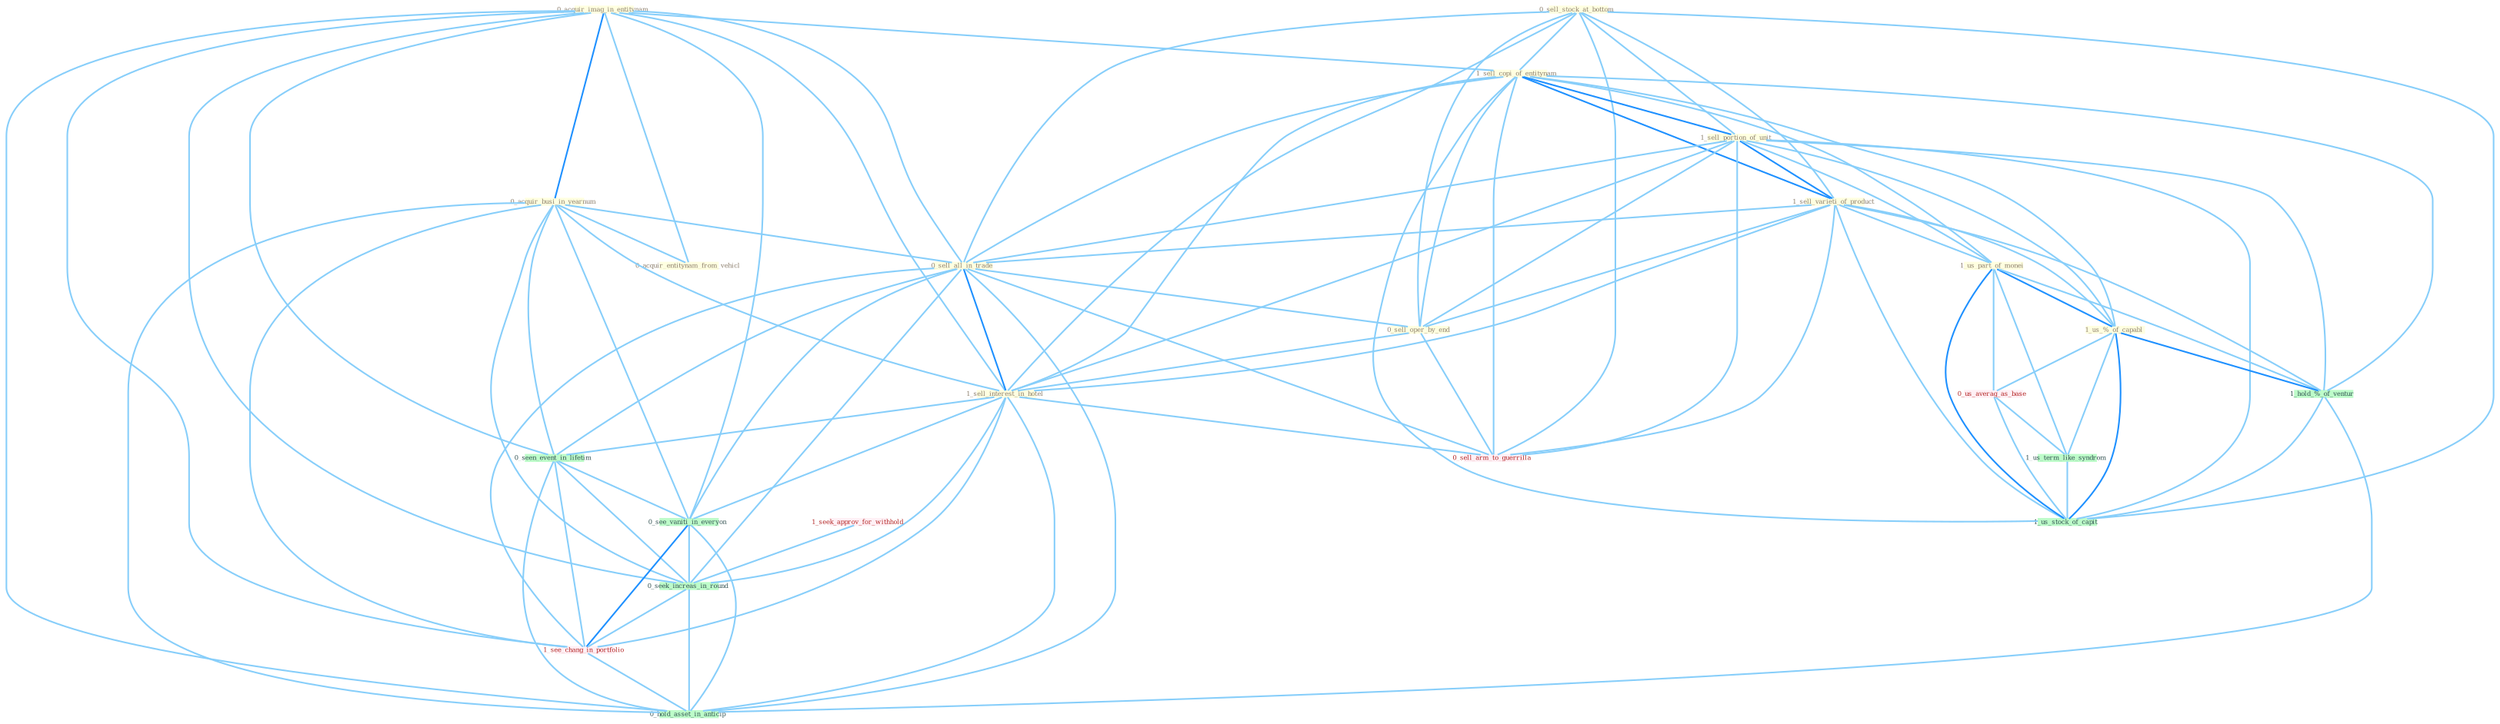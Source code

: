 Graph G{ 
    node
    [shape=polygon,style=filled,width=.5,height=.06,color="#BDFCC9",fixedsize=true,fontsize=4,
    fontcolor="#2f4f4f"];
    {node
    [color="#ffffe0", fontcolor="#8b7d6b"] "0_acquir_imag_in_entitynam " "0_sell_stock_at_bottom " "0_acquir_busi_in_yearnum " "1_sell_copi_of_entitynam " "1_sell_portion_of_unit " "1_sell_varieti_of_product " "0_sell_all_in_trade " "0_sell_oper_by_end " "1_us_part_of_monei " "0_acquir_entitynam_from_vehicl " "1_sell_interest_in_hotel " "1_us_%_of_capabl "}
{node [color="#fff0f5", fontcolor="#b22222"] "0_us_averag_as_base " "1_seek_approv_for_withhold " "0_sell_arm_to_guerrilla " "1_see_chang_in_portfolio "}
edge [color="#B0E2FF"];

	"0_acquir_imag_in_entitynam " -- "0_acquir_busi_in_yearnum " [w="2", color="#1e90ff" , len=0.8];
	"0_acquir_imag_in_entitynam " -- "1_sell_copi_of_entitynam " [w="1", color="#87cefa" ];
	"0_acquir_imag_in_entitynam " -- "0_sell_all_in_trade " [w="1", color="#87cefa" ];
	"0_acquir_imag_in_entitynam " -- "0_acquir_entitynam_from_vehicl " [w="1", color="#87cefa" ];
	"0_acquir_imag_in_entitynam " -- "1_sell_interest_in_hotel " [w="1", color="#87cefa" ];
	"0_acquir_imag_in_entitynam " -- "0_seen_event_in_lifetim " [w="1", color="#87cefa" ];
	"0_acquir_imag_in_entitynam " -- "0_see_vaniti_in_everyon " [w="1", color="#87cefa" ];
	"0_acquir_imag_in_entitynam " -- "0_seek_increas_in_round " [w="1", color="#87cefa" ];
	"0_acquir_imag_in_entitynam " -- "1_see_chang_in_portfolio " [w="1", color="#87cefa" ];
	"0_acquir_imag_in_entitynam " -- "0_hold_asset_in_anticip " [w="1", color="#87cefa" ];
	"0_sell_stock_at_bottom " -- "1_sell_copi_of_entitynam " [w="1", color="#87cefa" ];
	"0_sell_stock_at_bottom " -- "1_sell_portion_of_unit " [w="1", color="#87cefa" ];
	"0_sell_stock_at_bottom " -- "1_sell_varieti_of_product " [w="1", color="#87cefa" ];
	"0_sell_stock_at_bottom " -- "0_sell_all_in_trade " [w="1", color="#87cefa" ];
	"0_sell_stock_at_bottom " -- "0_sell_oper_by_end " [w="1", color="#87cefa" ];
	"0_sell_stock_at_bottom " -- "1_sell_interest_in_hotel " [w="1", color="#87cefa" ];
	"0_sell_stock_at_bottom " -- "0_sell_arm_to_guerrilla " [w="1", color="#87cefa" ];
	"0_sell_stock_at_bottom " -- "1_us_stock_of_capit " [w="1", color="#87cefa" ];
	"0_acquir_busi_in_yearnum " -- "0_sell_all_in_trade " [w="1", color="#87cefa" ];
	"0_acquir_busi_in_yearnum " -- "0_acquir_entitynam_from_vehicl " [w="1", color="#87cefa" ];
	"0_acquir_busi_in_yearnum " -- "1_sell_interest_in_hotel " [w="1", color="#87cefa" ];
	"0_acquir_busi_in_yearnum " -- "0_seen_event_in_lifetim " [w="1", color="#87cefa" ];
	"0_acquir_busi_in_yearnum " -- "0_see_vaniti_in_everyon " [w="1", color="#87cefa" ];
	"0_acquir_busi_in_yearnum " -- "0_seek_increas_in_round " [w="1", color="#87cefa" ];
	"0_acquir_busi_in_yearnum " -- "1_see_chang_in_portfolio " [w="1", color="#87cefa" ];
	"0_acquir_busi_in_yearnum " -- "0_hold_asset_in_anticip " [w="1", color="#87cefa" ];
	"1_sell_copi_of_entitynam " -- "1_sell_portion_of_unit " [w="2", color="#1e90ff" , len=0.8];
	"1_sell_copi_of_entitynam " -- "1_sell_varieti_of_product " [w="2", color="#1e90ff" , len=0.8];
	"1_sell_copi_of_entitynam " -- "0_sell_all_in_trade " [w="1", color="#87cefa" ];
	"1_sell_copi_of_entitynam " -- "0_sell_oper_by_end " [w="1", color="#87cefa" ];
	"1_sell_copi_of_entitynam " -- "1_us_part_of_monei " [w="1", color="#87cefa" ];
	"1_sell_copi_of_entitynam " -- "1_sell_interest_in_hotel " [w="1", color="#87cefa" ];
	"1_sell_copi_of_entitynam " -- "1_us_%_of_capabl " [w="1", color="#87cefa" ];
	"1_sell_copi_of_entitynam " -- "1_hold_%_of_ventur " [w="1", color="#87cefa" ];
	"1_sell_copi_of_entitynam " -- "0_sell_arm_to_guerrilla " [w="1", color="#87cefa" ];
	"1_sell_copi_of_entitynam " -- "1_us_stock_of_capit " [w="1", color="#87cefa" ];
	"1_sell_portion_of_unit " -- "1_sell_varieti_of_product " [w="2", color="#1e90ff" , len=0.8];
	"1_sell_portion_of_unit " -- "0_sell_all_in_trade " [w="1", color="#87cefa" ];
	"1_sell_portion_of_unit " -- "0_sell_oper_by_end " [w="1", color="#87cefa" ];
	"1_sell_portion_of_unit " -- "1_us_part_of_monei " [w="1", color="#87cefa" ];
	"1_sell_portion_of_unit " -- "1_sell_interest_in_hotel " [w="1", color="#87cefa" ];
	"1_sell_portion_of_unit " -- "1_us_%_of_capabl " [w="1", color="#87cefa" ];
	"1_sell_portion_of_unit " -- "1_hold_%_of_ventur " [w="1", color="#87cefa" ];
	"1_sell_portion_of_unit " -- "0_sell_arm_to_guerrilla " [w="1", color="#87cefa" ];
	"1_sell_portion_of_unit " -- "1_us_stock_of_capit " [w="1", color="#87cefa" ];
	"1_sell_varieti_of_product " -- "0_sell_all_in_trade " [w="1", color="#87cefa" ];
	"1_sell_varieti_of_product " -- "0_sell_oper_by_end " [w="1", color="#87cefa" ];
	"1_sell_varieti_of_product " -- "1_us_part_of_monei " [w="1", color="#87cefa" ];
	"1_sell_varieti_of_product " -- "1_sell_interest_in_hotel " [w="1", color="#87cefa" ];
	"1_sell_varieti_of_product " -- "1_us_%_of_capabl " [w="1", color="#87cefa" ];
	"1_sell_varieti_of_product " -- "1_hold_%_of_ventur " [w="1", color="#87cefa" ];
	"1_sell_varieti_of_product " -- "0_sell_arm_to_guerrilla " [w="1", color="#87cefa" ];
	"1_sell_varieti_of_product " -- "1_us_stock_of_capit " [w="1", color="#87cefa" ];
	"0_sell_all_in_trade " -- "0_sell_oper_by_end " [w="1", color="#87cefa" ];
	"0_sell_all_in_trade " -- "1_sell_interest_in_hotel " [w="2", color="#1e90ff" , len=0.8];
	"0_sell_all_in_trade " -- "0_seen_event_in_lifetim " [w="1", color="#87cefa" ];
	"0_sell_all_in_trade " -- "0_see_vaniti_in_everyon " [w="1", color="#87cefa" ];
	"0_sell_all_in_trade " -- "0_sell_arm_to_guerrilla " [w="1", color="#87cefa" ];
	"0_sell_all_in_trade " -- "0_seek_increas_in_round " [w="1", color="#87cefa" ];
	"0_sell_all_in_trade " -- "1_see_chang_in_portfolio " [w="1", color="#87cefa" ];
	"0_sell_all_in_trade " -- "0_hold_asset_in_anticip " [w="1", color="#87cefa" ];
	"0_sell_oper_by_end " -- "1_sell_interest_in_hotel " [w="1", color="#87cefa" ];
	"0_sell_oper_by_end " -- "0_sell_arm_to_guerrilla " [w="1", color="#87cefa" ];
	"1_us_part_of_monei " -- "1_us_%_of_capabl " [w="2", color="#1e90ff" , len=0.8];
	"1_us_part_of_monei " -- "0_us_averag_as_base " [w="1", color="#87cefa" ];
	"1_us_part_of_monei " -- "1_us_term_like_syndrom " [w="1", color="#87cefa" ];
	"1_us_part_of_monei " -- "1_hold_%_of_ventur " [w="1", color="#87cefa" ];
	"1_us_part_of_monei " -- "1_us_stock_of_capit " [w="2", color="#1e90ff" , len=0.8];
	"1_sell_interest_in_hotel " -- "0_seen_event_in_lifetim " [w="1", color="#87cefa" ];
	"1_sell_interest_in_hotel " -- "0_see_vaniti_in_everyon " [w="1", color="#87cefa" ];
	"1_sell_interest_in_hotel " -- "0_sell_arm_to_guerrilla " [w="1", color="#87cefa" ];
	"1_sell_interest_in_hotel " -- "0_seek_increas_in_round " [w="1", color="#87cefa" ];
	"1_sell_interest_in_hotel " -- "1_see_chang_in_portfolio " [w="1", color="#87cefa" ];
	"1_sell_interest_in_hotel " -- "0_hold_asset_in_anticip " [w="1", color="#87cefa" ];
	"1_us_%_of_capabl " -- "0_us_averag_as_base " [w="1", color="#87cefa" ];
	"1_us_%_of_capabl " -- "1_us_term_like_syndrom " [w="1", color="#87cefa" ];
	"1_us_%_of_capabl " -- "1_hold_%_of_ventur " [w="2", color="#1e90ff" , len=0.8];
	"1_us_%_of_capabl " -- "1_us_stock_of_capit " [w="2", color="#1e90ff" , len=0.8];
	"0_seen_event_in_lifetim " -- "0_see_vaniti_in_everyon " [w="1", color="#87cefa" ];
	"0_seen_event_in_lifetim " -- "0_seek_increas_in_round " [w="1", color="#87cefa" ];
	"0_seen_event_in_lifetim " -- "1_see_chang_in_portfolio " [w="1", color="#87cefa" ];
	"0_seen_event_in_lifetim " -- "0_hold_asset_in_anticip " [w="1", color="#87cefa" ];
	"0_us_averag_as_base " -- "1_us_term_like_syndrom " [w="1", color="#87cefa" ];
	"0_us_averag_as_base " -- "1_us_stock_of_capit " [w="1", color="#87cefa" ];
	"1_us_term_like_syndrom " -- "1_us_stock_of_capit " [w="1", color="#87cefa" ];
	"1_seek_approv_for_withhold " -- "0_seek_increas_in_round " [w="1", color="#87cefa" ];
	"1_hold_%_of_ventur " -- "1_us_stock_of_capit " [w="1", color="#87cefa" ];
	"1_hold_%_of_ventur " -- "0_hold_asset_in_anticip " [w="1", color="#87cefa" ];
	"0_see_vaniti_in_everyon " -- "0_seek_increas_in_round " [w="1", color="#87cefa" ];
	"0_see_vaniti_in_everyon " -- "1_see_chang_in_portfolio " [w="2", color="#1e90ff" , len=0.8];
	"0_see_vaniti_in_everyon " -- "0_hold_asset_in_anticip " [w="1", color="#87cefa" ];
	"0_seek_increas_in_round " -- "1_see_chang_in_portfolio " [w="1", color="#87cefa" ];
	"0_seek_increas_in_round " -- "0_hold_asset_in_anticip " [w="1", color="#87cefa" ];
	"1_see_chang_in_portfolio " -- "0_hold_asset_in_anticip " [w="1", color="#87cefa" ];
}